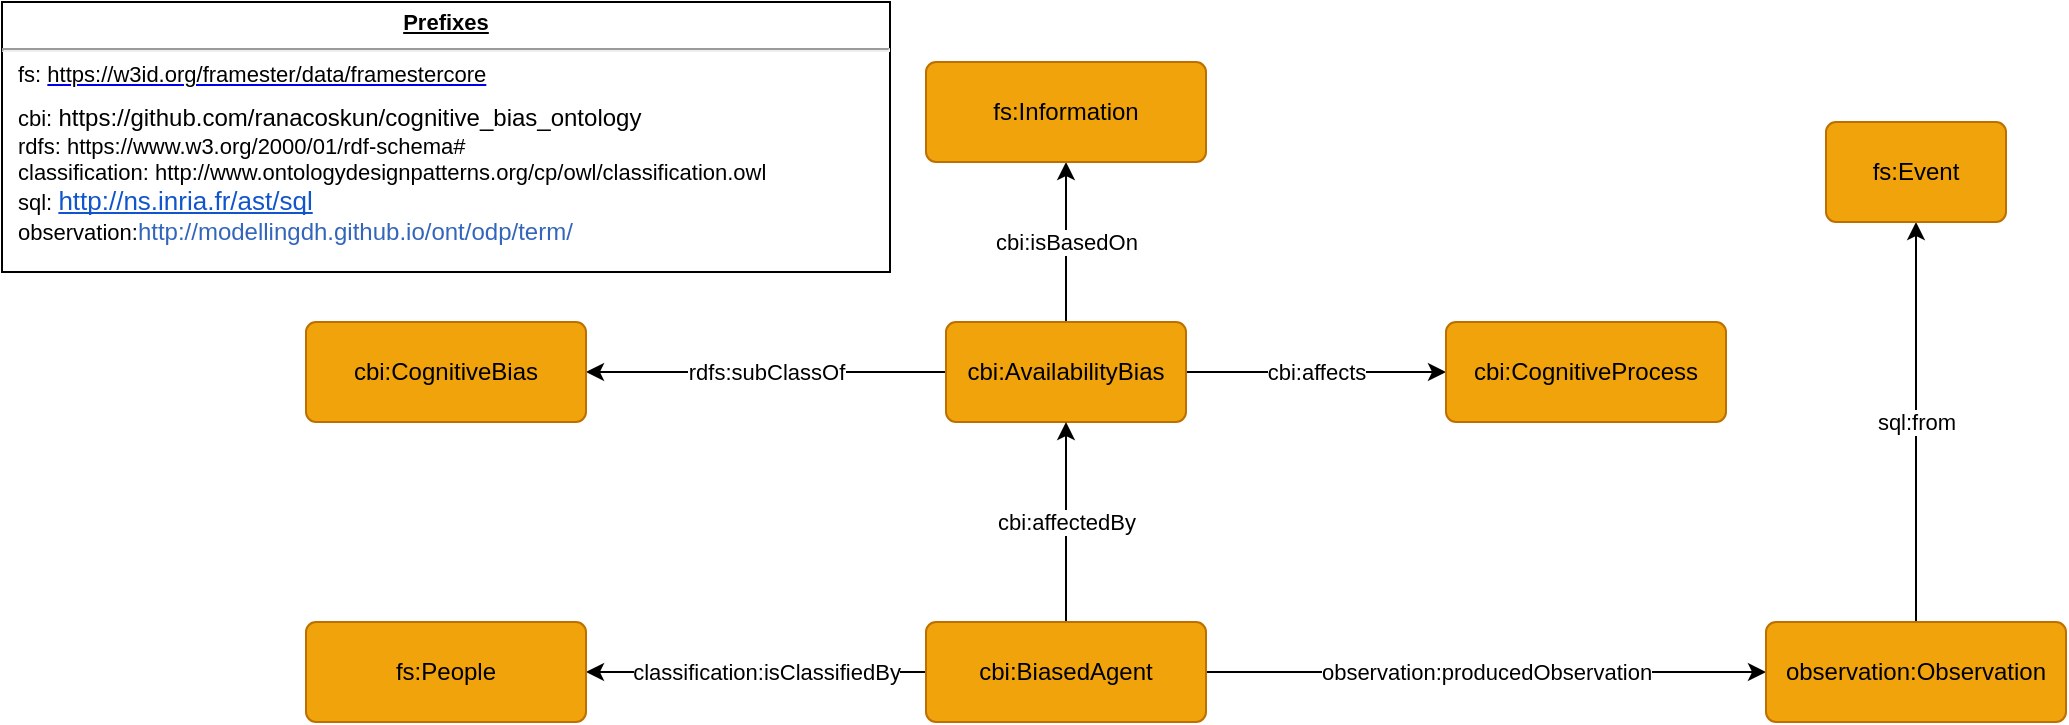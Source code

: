 <mxfile version="23.1.5" type="device">
  <diagram name="Page-1" id="IXlKD5Xis-MbpnFbSpk0">
    <mxGraphModel dx="1863" dy="606" grid="1" gridSize="10" guides="1" tooltips="1" connect="1" arrows="1" fold="1" page="1" pageScale="1" pageWidth="827" pageHeight="1169" math="0" shadow="0">
      <root>
        <mxCell id="0" />
        <mxCell id="1" parent="0" />
        <mxCell id="D0R8P8FJwQhQO96Lrs1c-10" value="cbi:affects" style="edgeStyle=orthogonalEdgeStyle;rounded=0;orthogonalLoop=1;jettySize=auto;html=1;" parent="1" source="D0R8P8FJwQhQO96Lrs1c-2" target="D0R8P8FJwQhQO96Lrs1c-3" edge="1">
          <mxGeometry relative="1" as="geometry" />
        </mxCell>
        <mxCell id="D0R8P8FJwQhQO96Lrs1c-15" value="rdfs:subClassOf" style="edgeStyle=orthogonalEdgeStyle;rounded=0;orthogonalLoop=1;jettySize=auto;html=1;exitX=0;exitY=0.5;exitDx=0;exitDy=0;entryX=1;entryY=0.5;entryDx=0;entryDy=0;" parent="1" source="D0R8P8FJwQhQO96Lrs1c-2" target="D0R8P8FJwQhQO96Lrs1c-14" edge="1">
          <mxGeometry relative="1" as="geometry">
            <mxPoint x="90" y="310" as="targetPoint" />
            <mxPoint as="offset" />
          </mxGeometry>
        </mxCell>
        <mxCell id="D0R8P8FJwQhQO96Lrs1c-17" value="cbi:isBasedOn" style="edgeStyle=orthogonalEdgeStyle;rounded=0;orthogonalLoop=1;jettySize=auto;html=1;entryX=0.5;entryY=1;entryDx=0;entryDy=0;" parent="1" source="D0R8P8FJwQhQO96Lrs1c-2" target="D0R8P8FJwQhQO96Lrs1c-7" edge="1">
          <mxGeometry relative="1" as="geometry" />
        </mxCell>
        <mxCell id="D0R8P8FJwQhQO96Lrs1c-2" value="cbi:AvailabilityBias" style="rounded=1;arcSize=10;whiteSpace=wrap;html=1;align=center;fillColor=#f0a30a;strokeColor=#BD7000;fontColor=#000000;" parent="1" vertex="1">
          <mxGeometry x="240" y="200" width="120" height="50" as="geometry" />
        </mxCell>
        <mxCell id="D0R8P8FJwQhQO96Lrs1c-3" value="cbi:CognitiveProcess" style="rounded=1;arcSize=10;whiteSpace=wrap;html=1;align=center;fillColor=#f0a30a;strokeColor=#BD7000;fontColor=#000000;" parent="1" vertex="1">
          <mxGeometry x="490" y="200" width="140" height="50" as="geometry" />
        </mxCell>
        <mxCell id="D0R8P8FJwQhQO96Lrs1c-11" value="observation:producedObservation" style="edgeStyle=orthogonalEdgeStyle;rounded=0;orthogonalLoop=1;jettySize=auto;html=1;" parent="1" source="D0R8P8FJwQhQO96Lrs1c-4" target="D0R8P8FJwQhQO96Lrs1c-5" edge="1">
          <mxGeometry relative="1" as="geometry" />
        </mxCell>
        <mxCell id="D0R8P8FJwQhQO96Lrs1c-12" value="cbi:affectedBy" style="edgeStyle=orthogonalEdgeStyle;rounded=0;orthogonalLoop=1;jettySize=auto;html=1;" parent="1" source="D0R8P8FJwQhQO96Lrs1c-4" target="D0R8P8FJwQhQO96Lrs1c-2" edge="1">
          <mxGeometry relative="1" as="geometry">
            <mxPoint as="offset" />
          </mxGeometry>
        </mxCell>
        <mxCell id="Ca-spO1f_c3vwjH_ev9k-2" style="edgeStyle=orthogonalEdgeStyle;rounded=0;orthogonalLoop=1;jettySize=auto;html=1;exitX=0;exitY=0.5;exitDx=0;exitDy=0;entryX=1;entryY=0.5;entryDx=0;entryDy=0;" parent="1" source="D0R8P8FJwQhQO96Lrs1c-4" target="Ca-spO1f_c3vwjH_ev9k-1" edge="1">
          <mxGeometry relative="1" as="geometry" />
        </mxCell>
        <mxCell id="Ca-spO1f_c3vwjH_ev9k-3" value="classification:isClassifiedBy" style="edgeLabel;html=1;align=center;verticalAlign=middle;resizable=0;points=[];" parent="Ca-spO1f_c3vwjH_ev9k-2" vertex="1" connectable="0">
          <mxGeometry x="0.238" y="1" relative="1" as="geometry">
            <mxPoint x="25" y="-1" as="offset" />
          </mxGeometry>
        </mxCell>
        <mxCell id="D0R8P8FJwQhQO96Lrs1c-4" value="cbi:BiasedAgent" style="rounded=1;arcSize=10;whiteSpace=wrap;html=1;align=center;fillColor=#f0a30a;strokeColor=#BD7000;fontColor=#000000;" parent="1" vertex="1">
          <mxGeometry x="230" y="350" width="140" height="50" as="geometry" />
        </mxCell>
        <mxCell id="D0R8P8FJwQhQO96Lrs1c-13" value="sql:from" style="edgeStyle=orthogonalEdgeStyle;rounded=0;orthogonalLoop=1;jettySize=auto;html=1;" parent="1" source="D0R8P8FJwQhQO96Lrs1c-5" target="D0R8P8FJwQhQO96Lrs1c-6" edge="1">
          <mxGeometry relative="1" as="geometry" />
        </mxCell>
        <mxCell id="D0R8P8FJwQhQO96Lrs1c-5" value="observation:Observation" style="rounded=1;arcSize=10;whiteSpace=wrap;html=1;align=center;fillColor=#f0a30a;strokeColor=#BD7000;fontColor=#000000;" parent="1" vertex="1">
          <mxGeometry x="650" y="350" width="150" height="50" as="geometry" />
        </mxCell>
        <mxCell id="D0R8P8FJwQhQO96Lrs1c-6" value="fs:Event" style="rounded=1;arcSize=10;whiteSpace=wrap;html=1;align=center;fillColor=#f0a30a;strokeColor=#BD7000;fontColor=#000000;" parent="1" vertex="1">
          <mxGeometry x="680" y="100" width="90" height="50" as="geometry" />
        </mxCell>
        <mxCell id="D0R8P8FJwQhQO96Lrs1c-7" value="fs:Information" style="rounded=1;arcSize=10;whiteSpace=wrap;html=1;align=center;fillColor=#f0a30a;strokeColor=#BD7000;fontColor=#000000;" parent="1" vertex="1">
          <mxGeometry x="230" y="70" width="140" height="50" as="geometry" />
        </mxCell>
        <mxCell id="D0R8P8FJwQhQO96Lrs1c-14" value="cbi:CognitiveBias" style="rounded=1;arcSize=10;whiteSpace=wrap;html=1;align=center;fillColor=#f0a30a;strokeColor=#BD7000;fontColor=#000000;" parent="1" vertex="1">
          <mxGeometry x="-80" y="200" width="140" height="50" as="geometry" />
        </mxCell>
        <mxCell id="Ca-spO1f_c3vwjH_ev9k-1" value="fs:People" style="rounded=1;arcSize=10;whiteSpace=wrap;html=1;align=center;fillColor=#f0a30a;strokeColor=#BD7000;fontColor=#000000;" parent="1" vertex="1">
          <mxGeometry x="-80" y="350" width="140" height="50" as="geometry" />
        </mxCell>
        <mxCell id="cG3D01kCu9LvQyQK5zfU-1" value="&lt;p style=&quot;margin: 4px 0px 0px; text-decoration: underline; font-size: 11px;&quot;&gt;&lt;b&gt;&lt;font style=&quot;font-size: 11px;&quot;&gt;Prefixes&lt;/font&gt;&lt;/b&gt;&lt;/p&gt;&lt;hr style=&quot;font-size: 11px;&quot;&gt;&lt;p style=&quot;text-align: left; margin: 0px 0px 0px 8px; font-size: 11px;&quot;&gt;&lt;font style=&quot;font-size: 11px;&quot;&gt;&lt;span style=&quot;background-color: initial;&quot;&gt;fs:&amp;nbsp;&lt;/span&gt;&lt;a style=&quot;background: transparent; margin: 0px 8px 8px 0px; padding: 0px; vertical-align: baseline; display: inline-block;&quot; class=&quot;iri&quot; href=&quot;https://w3id.org/framester/data/framestercore/Preference&quot;&gt;&lt;font style=&quot;font-size: 11px;&quot; color=&quot;#000000&quot;&gt;https://w3id.org/framester/data/framestercore&lt;/font&gt;&lt;/a&gt;&lt;br&gt;&lt;/font&gt;&lt;/p&gt;&lt;p style=&quot;text-align: left; margin: 0px 0px 0px 8px; font-size: 11px;&quot;&gt;&lt;span style=&quot;background-color: initial;&quot;&gt;&lt;font style=&quot;font-size: 11px;&quot;&gt;cbi:&amp;nbsp;&lt;/font&gt;&lt;/span&gt;&lt;span style=&quot;background-color: initial; font-size: 12px;&quot;&gt;https://github.com/ranacoskun/cognitive_bias_ontology&lt;/span&gt;&lt;/p&gt;&lt;p style=&quot;text-align: left; margin: 0px 0px 0px 8px; font-size: 11px;&quot;&gt;&lt;font style=&quot;font-size: 11px;&quot;&gt;rdfs: https://www.w3.org/2000/01/rdf-schema#&lt;/font&gt;&lt;/p&gt;&lt;p style=&quot;text-align: left; margin: 0px 0px 0px 8px; font-size: 11px;&quot;&gt;&lt;font style=&quot;font-size: 11px;&quot;&gt;&lt;span style=&quot;background-color: initial;&quot;&gt;classification:&amp;nbsp;http://www.ontologydesignpatterns.org/cp/owl/classification.owl&amp;nbsp;&lt;/span&gt;&lt;/font&gt;&lt;/p&gt;&lt;p style=&quot;text-align: left; margin: 0px 0px 0px 8px; font-size: 11px;&quot;&gt; sql: &lt;a style=&quot;color: rgb(17, 85, 204); font-family: Arial; font-size: 13px; text-decoration-skip-ink: none;&quot; class=&quot;waffle-rich-text-link&quot; href=&quot;http://ns.inria.fr/ast/sql&quot;&gt;http://ns.inria.fr/ast/sql&lt;/a&gt;&lt;br&gt;&lt;/p&gt;&lt;p style=&quot;text-align: left; margin: 0px 0px 0px 8px; font-size: 11px;&quot;&gt;observation:&lt;a style=&quot;font-size: 12px; text-decoration-line: none; color: rgb(51, 102, 187); background: url(&amp;quot;external.png&amp;quot;) right center no-repeat; padding-right: 13px;&quot; rel=&quot;nofollow&quot; title=&quot;http://modellingdh.github.io/ont/odp/term/&quot; class=&quot;external free&quot; href=&quot;http://modellingdh.github.io/ont/odp/term/&quot;&gt;http://modellingdh.github.io/ont/odp/term/&lt;/a&gt;&lt;/p&gt;" style="verticalAlign=top;align=center;overflow=fill;html=1;whiteSpace=wrap;" parent="1" vertex="1">
          <mxGeometry x="-232" y="40" width="444" height="135" as="geometry" />
        </mxCell>
      </root>
    </mxGraphModel>
  </diagram>
</mxfile>
